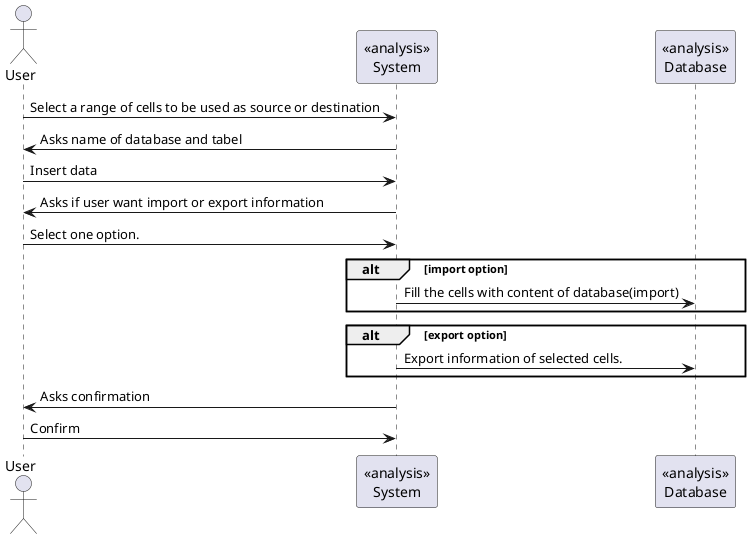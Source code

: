 @startuml

actor User
participant "<<analysis>>\nSystem" as system
participant "<<analysis>>\nDatabase" as db

User->system: Select a range of cells to be used as source or destination
system->User: Asks name of database and tabel
User->system: Insert data
system->User: Asks if user want import or export information
User->system: Select one option.
alt import option
    system->db: Fill the cells with content of database(import)
end
alt export option
    system->db: Export information of selected cells.
end
system->User: Asks confirmation
User->system: Confirm
@enduml
